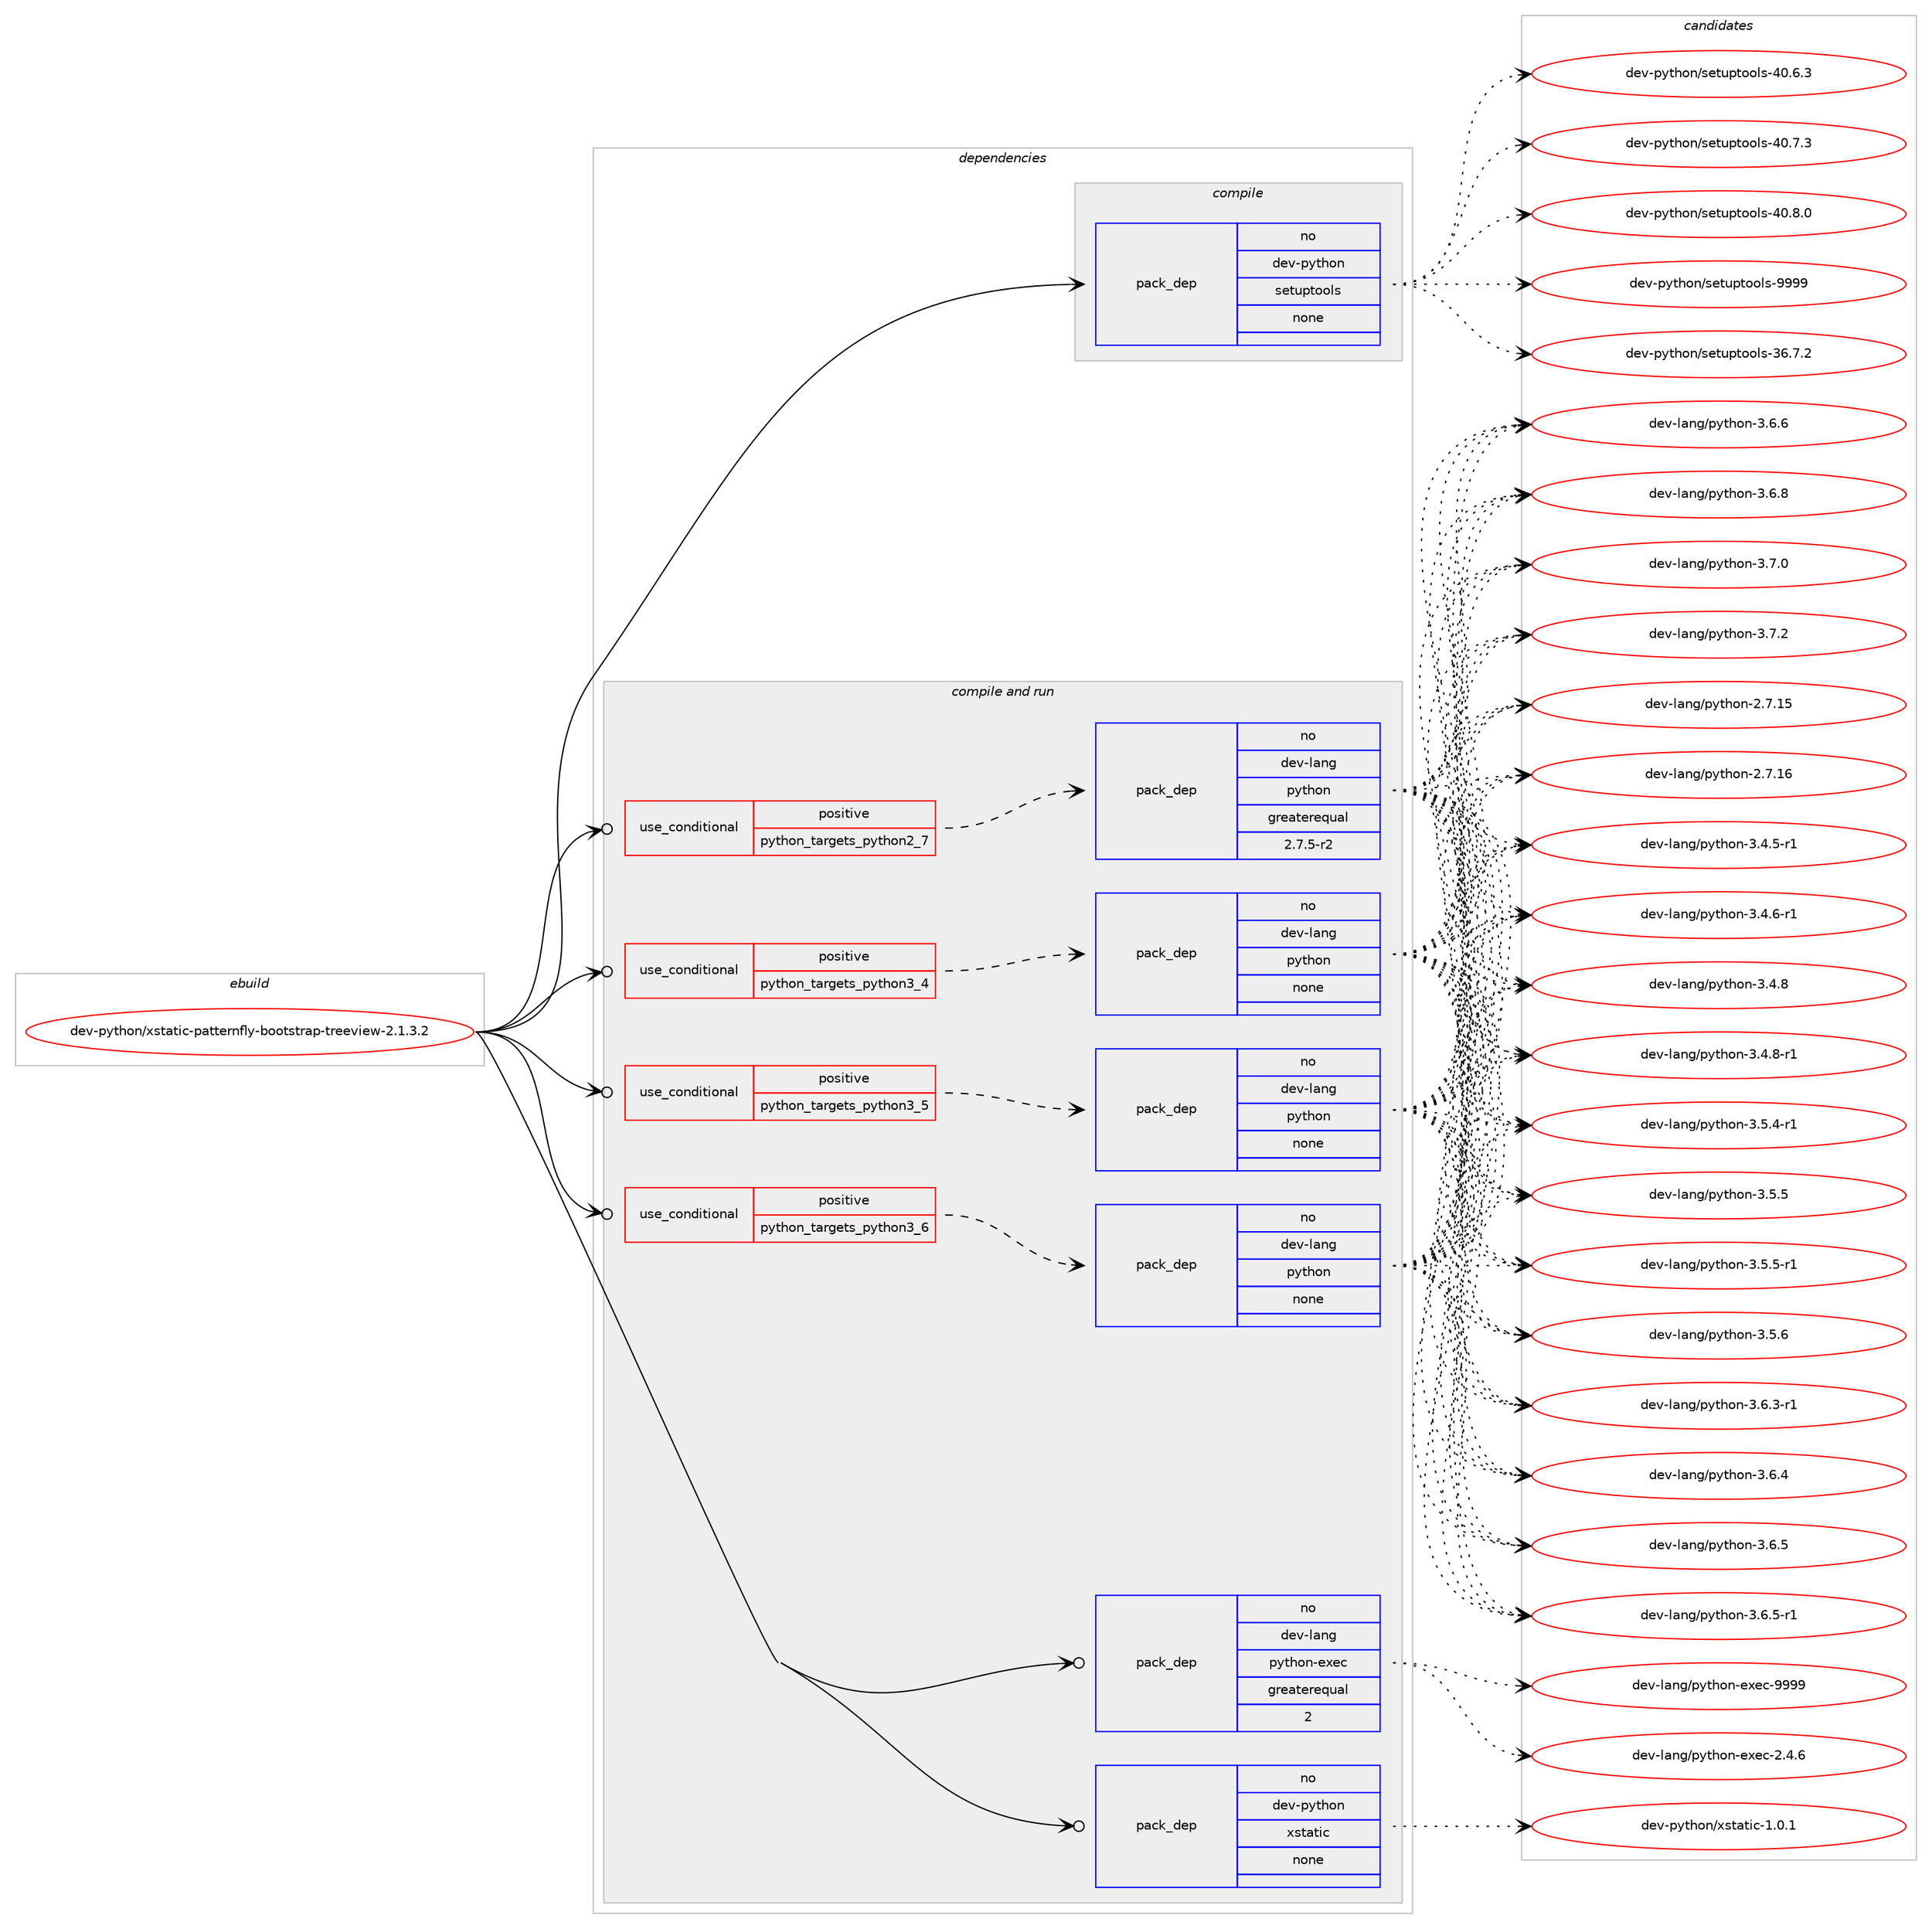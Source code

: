 digraph prolog {

# *************
# Graph options
# *************

newrank=true;
concentrate=true;
compound=true;
graph [rankdir=LR,fontname=Helvetica,fontsize=10,ranksep=1.5];#, ranksep=2.5, nodesep=0.2];
edge  [arrowhead=vee];
node  [fontname=Helvetica,fontsize=10];

# **********
# The ebuild
# **********

subgraph cluster_leftcol {
color=gray;
rank=same;
label=<<i>ebuild</i>>;
id [label="dev-python/xstatic-patternfly-bootstrap-treeview-2.1.3.2", color=red, width=4, href="../dev-python/xstatic-patternfly-bootstrap-treeview-2.1.3.2.svg"];
}

# ****************
# The dependencies
# ****************

subgraph cluster_midcol {
color=gray;
label=<<i>dependencies</i>>;
subgraph cluster_compile {
fillcolor="#eeeeee";
style=filled;
label=<<i>compile</i>>;
subgraph pack1038341 {
dependency1448853 [label=<<TABLE BORDER="0" CELLBORDER="1" CELLSPACING="0" CELLPADDING="4" WIDTH="220"><TR><TD ROWSPAN="6" CELLPADDING="30">pack_dep</TD></TR><TR><TD WIDTH="110">no</TD></TR><TR><TD>dev-python</TD></TR><TR><TD>setuptools</TD></TR><TR><TD>none</TD></TR><TR><TD></TD></TR></TABLE>>, shape=none, color=blue];
}
id:e -> dependency1448853:w [weight=20,style="solid",arrowhead="vee"];
}
subgraph cluster_compileandrun {
fillcolor="#eeeeee";
style=filled;
label=<<i>compile and run</i>>;
subgraph cond387141 {
dependency1448854 [label=<<TABLE BORDER="0" CELLBORDER="1" CELLSPACING="0" CELLPADDING="4"><TR><TD ROWSPAN="3" CELLPADDING="10">use_conditional</TD></TR><TR><TD>positive</TD></TR><TR><TD>python_targets_python2_7</TD></TR></TABLE>>, shape=none, color=red];
subgraph pack1038342 {
dependency1448855 [label=<<TABLE BORDER="0" CELLBORDER="1" CELLSPACING="0" CELLPADDING="4" WIDTH="220"><TR><TD ROWSPAN="6" CELLPADDING="30">pack_dep</TD></TR><TR><TD WIDTH="110">no</TD></TR><TR><TD>dev-lang</TD></TR><TR><TD>python</TD></TR><TR><TD>greaterequal</TD></TR><TR><TD>2.7.5-r2</TD></TR></TABLE>>, shape=none, color=blue];
}
dependency1448854:e -> dependency1448855:w [weight=20,style="dashed",arrowhead="vee"];
}
id:e -> dependency1448854:w [weight=20,style="solid",arrowhead="odotvee"];
subgraph cond387142 {
dependency1448856 [label=<<TABLE BORDER="0" CELLBORDER="1" CELLSPACING="0" CELLPADDING="4"><TR><TD ROWSPAN="3" CELLPADDING="10">use_conditional</TD></TR><TR><TD>positive</TD></TR><TR><TD>python_targets_python3_4</TD></TR></TABLE>>, shape=none, color=red];
subgraph pack1038343 {
dependency1448857 [label=<<TABLE BORDER="0" CELLBORDER="1" CELLSPACING="0" CELLPADDING="4" WIDTH="220"><TR><TD ROWSPAN="6" CELLPADDING="30">pack_dep</TD></TR><TR><TD WIDTH="110">no</TD></TR><TR><TD>dev-lang</TD></TR><TR><TD>python</TD></TR><TR><TD>none</TD></TR><TR><TD></TD></TR></TABLE>>, shape=none, color=blue];
}
dependency1448856:e -> dependency1448857:w [weight=20,style="dashed",arrowhead="vee"];
}
id:e -> dependency1448856:w [weight=20,style="solid",arrowhead="odotvee"];
subgraph cond387143 {
dependency1448858 [label=<<TABLE BORDER="0" CELLBORDER="1" CELLSPACING="0" CELLPADDING="4"><TR><TD ROWSPAN="3" CELLPADDING="10">use_conditional</TD></TR><TR><TD>positive</TD></TR><TR><TD>python_targets_python3_5</TD></TR></TABLE>>, shape=none, color=red];
subgraph pack1038344 {
dependency1448859 [label=<<TABLE BORDER="0" CELLBORDER="1" CELLSPACING="0" CELLPADDING="4" WIDTH="220"><TR><TD ROWSPAN="6" CELLPADDING="30">pack_dep</TD></TR><TR><TD WIDTH="110">no</TD></TR><TR><TD>dev-lang</TD></TR><TR><TD>python</TD></TR><TR><TD>none</TD></TR><TR><TD></TD></TR></TABLE>>, shape=none, color=blue];
}
dependency1448858:e -> dependency1448859:w [weight=20,style="dashed",arrowhead="vee"];
}
id:e -> dependency1448858:w [weight=20,style="solid",arrowhead="odotvee"];
subgraph cond387144 {
dependency1448860 [label=<<TABLE BORDER="0" CELLBORDER="1" CELLSPACING="0" CELLPADDING="4"><TR><TD ROWSPAN="3" CELLPADDING="10">use_conditional</TD></TR><TR><TD>positive</TD></TR><TR><TD>python_targets_python3_6</TD></TR></TABLE>>, shape=none, color=red];
subgraph pack1038345 {
dependency1448861 [label=<<TABLE BORDER="0" CELLBORDER="1" CELLSPACING="0" CELLPADDING="4" WIDTH="220"><TR><TD ROWSPAN="6" CELLPADDING="30">pack_dep</TD></TR><TR><TD WIDTH="110">no</TD></TR><TR><TD>dev-lang</TD></TR><TR><TD>python</TD></TR><TR><TD>none</TD></TR><TR><TD></TD></TR></TABLE>>, shape=none, color=blue];
}
dependency1448860:e -> dependency1448861:w [weight=20,style="dashed",arrowhead="vee"];
}
id:e -> dependency1448860:w [weight=20,style="solid",arrowhead="odotvee"];
subgraph pack1038346 {
dependency1448862 [label=<<TABLE BORDER="0" CELLBORDER="1" CELLSPACING="0" CELLPADDING="4" WIDTH="220"><TR><TD ROWSPAN="6" CELLPADDING="30">pack_dep</TD></TR><TR><TD WIDTH="110">no</TD></TR><TR><TD>dev-lang</TD></TR><TR><TD>python-exec</TD></TR><TR><TD>greaterequal</TD></TR><TR><TD>2</TD></TR></TABLE>>, shape=none, color=blue];
}
id:e -> dependency1448862:w [weight=20,style="solid",arrowhead="odotvee"];
subgraph pack1038347 {
dependency1448863 [label=<<TABLE BORDER="0" CELLBORDER="1" CELLSPACING="0" CELLPADDING="4" WIDTH="220"><TR><TD ROWSPAN="6" CELLPADDING="30">pack_dep</TD></TR><TR><TD WIDTH="110">no</TD></TR><TR><TD>dev-python</TD></TR><TR><TD>xstatic</TD></TR><TR><TD>none</TD></TR><TR><TD></TD></TR></TABLE>>, shape=none, color=blue];
}
id:e -> dependency1448863:w [weight=20,style="solid",arrowhead="odotvee"];
}
subgraph cluster_run {
fillcolor="#eeeeee";
style=filled;
label=<<i>run</i>>;
}
}

# **************
# The candidates
# **************

subgraph cluster_choices {
rank=same;
color=gray;
label=<<i>candidates</i>>;

subgraph choice1038341 {
color=black;
nodesep=1;
choice100101118451121211161041111104711510111611711211611111110811545515446554650 [label="dev-python/setuptools-36.7.2", color=red, width=4,href="../dev-python/setuptools-36.7.2.svg"];
choice100101118451121211161041111104711510111611711211611111110811545524846544651 [label="dev-python/setuptools-40.6.3", color=red, width=4,href="../dev-python/setuptools-40.6.3.svg"];
choice100101118451121211161041111104711510111611711211611111110811545524846554651 [label="dev-python/setuptools-40.7.3", color=red, width=4,href="../dev-python/setuptools-40.7.3.svg"];
choice100101118451121211161041111104711510111611711211611111110811545524846564648 [label="dev-python/setuptools-40.8.0", color=red, width=4,href="../dev-python/setuptools-40.8.0.svg"];
choice10010111845112121116104111110471151011161171121161111111081154557575757 [label="dev-python/setuptools-9999", color=red, width=4,href="../dev-python/setuptools-9999.svg"];
dependency1448853:e -> choice100101118451121211161041111104711510111611711211611111110811545515446554650:w [style=dotted,weight="100"];
dependency1448853:e -> choice100101118451121211161041111104711510111611711211611111110811545524846544651:w [style=dotted,weight="100"];
dependency1448853:e -> choice100101118451121211161041111104711510111611711211611111110811545524846554651:w [style=dotted,weight="100"];
dependency1448853:e -> choice100101118451121211161041111104711510111611711211611111110811545524846564648:w [style=dotted,weight="100"];
dependency1448853:e -> choice10010111845112121116104111110471151011161171121161111111081154557575757:w [style=dotted,weight="100"];
}
subgraph choice1038342 {
color=black;
nodesep=1;
choice10010111845108971101034711212111610411111045504655464953 [label="dev-lang/python-2.7.15", color=red, width=4,href="../dev-lang/python-2.7.15.svg"];
choice10010111845108971101034711212111610411111045504655464954 [label="dev-lang/python-2.7.16", color=red, width=4,href="../dev-lang/python-2.7.16.svg"];
choice1001011184510897110103471121211161041111104551465246534511449 [label="dev-lang/python-3.4.5-r1", color=red, width=4,href="../dev-lang/python-3.4.5-r1.svg"];
choice1001011184510897110103471121211161041111104551465246544511449 [label="dev-lang/python-3.4.6-r1", color=red, width=4,href="../dev-lang/python-3.4.6-r1.svg"];
choice100101118451089711010347112121116104111110455146524656 [label="dev-lang/python-3.4.8", color=red, width=4,href="../dev-lang/python-3.4.8.svg"];
choice1001011184510897110103471121211161041111104551465246564511449 [label="dev-lang/python-3.4.8-r1", color=red, width=4,href="../dev-lang/python-3.4.8-r1.svg"];
choice1001011184510897110103471121211161041111104551465346524511449 [label="dev-lang/python-3.5.4-r1", color=red, width=4,href="../dev-lang/python-3.5.4-r1.svg"];
choice100101118451089711010347112121116104111110455146534653 [label="dev-lang/python-3.5.5", color=red, width=4,href="../dev-lang/python-3.5.5.svg"];
choice1001011184510897110103471121211161041111104551465346534511449 [label="dev-lang/python-3.5.5-r1", color=red, width=4,href="../dev-lang/python-3.5.5-r1.svg"];
choice100101118451089711010347112121116104111110455146534654 [label="dev-lang/python-3.5.6", color=red, width=4,href="../dev-lang/python-3.5.6.svg"];
choice1001011184510897110103471121211161041111104551465446514511449 [label="dev-lang/python-3.6.3-r1", color=red, width=4,href="../dev-lang/python-3.6.3-r1.svg"];
choice100101118451089711010347112121116104111110455146544652 [label="dev-lang/python-3.6.4", color=red, width=4,href="../dev-lang/python-3.6.4.svg"];
choice100101118451089711010347112121116104111110455146544653 [label="dev-lang/python-3.6.5", color=red, width=4,href="../dev-lang/python-3.6.5.svg"];
choice1001011184510897110103471121211161041111104551465446534511449 [label="dev-lang/python-3.6.5-r1", color=red, width=4,href="../dev-lang/python-3.6.5-r1.svg"];
choice100101118451089711010347112121116104111110455146544654 [label="dev-lang/python-3.6.6", color=red, width=4,href="../dev-lang/python-3.6.6.svg"];
choice100101118451089711010347112121116104111110455146544656 [label="dev-lang/python-3.6.8", color=red, width=4,href="../dev-lang/python-3.6.8.svg"];
choice100101118451089711010347112121116104111110455146554648 [label="dev-lang/python-3.7.0", color=red, width=4,href="../dev-lang/python-3.7.0.svg"];
choice100101118451089711010347112121116104111110455146554650 [label="dev-lang/python-3.7.2", color=red, width=4,href="../dev-lang/python-3.7.2.svg"];
dependency1448855:e -> choice10010111845108971101034711212111610411111045504655464953:w [style=dotted,weight="100"];
dependency1448855:e -> choice10010111845108971101034711212111610411111045504655464954:w [style=dotted,weight="100"];
dependency1448855:e -> choice1001011184510897110103471121211161041111104551465246534511449:w [style=dotted,weight="100"];
dependency1448855:e -> choice1001011184510897110103471121211161041111104551465246544511449:w [style=dotted,weight="100"];
dependency1448855:e -> choice100101118451089711010347112121116104111110455146524656:w [style=dotted,weight="100"];
dependency1448855:e -> choice1001011184510897110103471121211161041111104551465246564511449:w [style=dotted,weight="100"];
dependency1448855:e -> choice1001011184510897110103471121211161041111104551465346524511449:w [style=dotted,weight="100"];
dependency1448855:e -> choice100101118451089711010347112121116104111110455146534653:w [style=dotted,weight="100"];
dependency1448855:e -> choice1001011184510897110103471121211161041111104551465346534511449:w [style=dotted,weight="100"];
dependency1448855:e -> choice100101118451089711010347112121116104111110455146534654:w [style=dotted,weight="100"];
dependency1448855:e -> choice1001011184510897110103471121211161041111104551465446514511449:w [style=dotted,weight="100"];
dependency1448855:e -> choice100101118451089711010347112121116104111110455146544652:w [style=dotted,weight="100"];
dependency1448855:e -> choice100101118451089711010347112121116104111110455146544653:w [style=dotted,weight="100"];
dependency1448855:e -> choice1001011184510897110103471121211161041111104551465446534511449:w [style=dotted,weight="100"];
dependency1448855:e -> choice100101118451089711010347112121116104111110455146544654:w [style=dotted,weight="100"];
dependency1448855:e -> choice100101118451089711010347112121116104111110455146544656:w [style=dotted,weight="100"];
dependency1448855:e -> choice100101118451089711010347112121116104111110455146554648:w [style=dotted,weight="100"];
dependency1448855:e -> choice100101118451089711010347112121116104111110455146554650:w [style=dotted,weight="100"];
}
subgraph choice1038343 {
color=black;
nodesep=1;
choice10010111845108971101034711212111610411111045504655464953 [label="dev-lang/python-2.7.15", color=red, width=4,href="../dev-lang/python-2.7.15.svg"];
choice10010111845108971101034711212111610411111045504655464954 [label="dev-lang/python-2.7.16", color=red, width=4,href="../dev-lang/python-2.7.16.svg"];
choice1001011184510897110103471121211161041111104551465246534511449 [label="dev-lang/python-3.4.5-r1", color=red, width=4,href="../dev-lang/python-3.4.5-r1.svg"];
choice1001011184510897110103471121211161041111104551465246544511449 [label="dev-lang/python-3.4.6-r1", color=red, width=4,href="../dev-lang/python-3.4.6-r1.svg"];
choice100101118451089711010347112121116104111110455146524656 [label="dev-lang/python-3.4.8", color=red, width=4,href="../dev-lang/python-3.4.8.svg"];
choice1001011184510897110103471121211161041111104551465246564511449 [label="dev-lang/python-3.4.8-r1", color=red, width=4,href="../dev-lang/python-3.4.8-r1.svg"];
choice1001011184510897110103471121211161041111104551465346524511449 [label="dev-lang/python-3.5.4-r1", color=red, width=4,href="../dev-lang/python-3.5.4-r1.svg"];
choice100101118451089711010347112121116104111110455146534653 [label="dev-lang/python-3.5.5", color=red, width=4,href="../dev-lang/python-3.5.5.svg"];
choice1001011184510897110103471121211161041111104551465346534511449 [label="dev-lang/python-3.5.5-r1", color=red, width=4,href="../dev-lang/python-3.5.5-r1.svg"];
choice100101118451089711010347112121116104111110455146534654 [label="dev-lang/python-3.5.6", color=red, width=4,href="../dev-lang/python-3.5.6.svg"];
choice1001011184510897110103471121211161041111104551465446514511449 [label="dev-lang/python-3.6.3-r1", color=red, width=4,href="../dev-lang/python-3.6.3-r1.svg"];
choice100101118451089711010347112121116104111110455146544652 [label="dev-lang/python-3.6.4", color=red, width=4,href="../dev-lang/python-3.6.4.svg"];
choice100101118451089711010347112121116104111110455146544653 [label="dev-lang/python-3.6.5", color=red, width=4,href="../dev-lang/python-3.6.5.svg"];
choice1001011184510897110103471121211161041111104551465446534511449 [label="dev-lang/python-3.6.5-r1", color=red, width=4,href="../dev-lang/python-3.6.5-r1.svg"];
choice100101118451089711010347112121116104111110455146544654 [label="dev-lang/python-3.6.6", color=red, width=4,href="../dev-lang/python-3.6.6.svg"];
choice100101118451089711010347112121116104111110455146544656 [label="dev-lang/python-3.6.8", color=red, width=4,href="../dev-lang/python-3.6.8.svg"];
choice100101118451089711010347112121116104111110455146554648 [label="dev-lang/python-3.7.0", color=red, width=4,href="../dev-lang/python-3.7.0.svg"];
choice100101118451089711010347112121116104111110455146554650 [label="dev-lang/python-3.7.2", color=red, width=4,href="../dev-lang/python-3.7.2.svg"];
dependency1448857:e -> choice10010111845108971101034711212111610411111045504655464953:w [style=dotted,weight="100"];
dependency1448857:e -> choice10010111845108971101034711212111610411111045504655464954:w [style=dotted,weight="100"];
dependency1448857:e -> choice1001011184510897110103471121211161041111104551465246534511449:w [style=dotted,weight="100"];
dependency1448857:e -> choice1001011184510897110103471121211161041111104551465246544511449:w [style=dotted,weight="100"];
dependency1448857:e -> choice100101118451089711010347112121116104111110455146524656:w [style=dotted,weight="100"];
dependency1448857:e -> choice1001011184510897110103471121211161041111104551465246564511449:w [style=dotted,weight="100"];
dependency1448857:e -> choice1001011184510897110103471121211161041111104551465346524511449:w [style=dotted,weight="100"];
dependency1448857:e -> choice100101118451089711010347112121116104111110455146534653:w [style=dotted,weight="100"];
dependency1448857:e -> choice1001011184510897110103471121211161041111104551465346534511449:w [style=dotted,weight="100"];
dependency1448857:e -> choice100101118451089711010347112121116104111110455146534654:w [style=dotted,weight="100"];
dependency1448857:e -> choice1001011184510897110103471121211161041111104551465446514511449:w [style=dotted,weight="100"];
dependency1448857:e -> choice100101118451089711010347112121116104111110455146544652:w [style=dotted,weight="100"];
dependency1448857:e -> choice100101118451089711010347112121116104111110455146544653:w [style=dotted,weight="100"];
dependency1448857:e -> choice1001011184510897110103471121211161041111104551465446534511449:w [style=dotted,weight="100"];
dependency1448857:e -> choice100101118451089711010347112121116104111110455146544654:w [style=dotted,weight="100"];
dependency1448857:e -> choice100101118451089711010347112121116104111110455146544656:w [style=dotted,weight="100"];
dependency1448857:e -> choice100101118451089711010347112121116104111110455146554648:w [style=dotted,weight="100"];
dependency1448857:e -> choice100101118451089711010347112121116104111110455146554650:w [style=dotted,weight="100"];
}
subgraph choice1038344 {
color=black;
nodesep=1;
choice10010111845108971101034711212111610411111045504655464953 [label="dev-lang/python-2.7.15", color=red, width=4,href="../dev-lang/python-2.7.15.svg"];
choice10010111845108971101034711212111610411111045504655464954 [label="dev-lang/python-2.7.16", color=red, width=4,href="../dev-lang/python-2.7.16.svg"];
choice1001011184510897110103471121211161041111104551465246534511449 [label="dev-lang/python-3.4.5-r1", color=red, width=4,href="../dev-lang/python-3.4.5-r1.svg"];
choice1001011184510897110103471121211161041111104551465246544511449 [label="dev-lang/python-3.4.6-r1", color=red, width=4,href="../dev-lang/python-3.4.6-r1.svg"];
choice100101118451089711010347112121116104111110455146524656 [label="dev-lang/python-3.4.8", color=red, width=4,href="../dev-lang/python-3.4.8.svg"];
choice1001011184510897110103471121211161041111104551465246564511449 [label="dev-lang/python-3.4.8-r1", color=red, width=4,href="../dev-lang/python-3.4.8-r1.svg"];
choice1001011184510897110103471121211161041111104551465346524511449 [label="dev-lang/python-3.5.4-r1", color=red, width=4,href="../dev-lang/python-3.5.4-r1.svg"];
choice100101118451089711010347112121116104111110455146534653 [label="dev-lang/python-3.5.5", color=red, width=4,href="../dev-lang/python-3.5.5.svg"];
choice1001011184510897110103471121211161041111104551465346534511449 [label="dev-lang/python-3.5.5-r1", color=red, width=4,href="../dev-lang/python-3.5.5-r1.svg"];
choice100101118451089711010347112121116104111110455146534654 [label="dev-lang/python-3.5.6", color=red, width=4,href="../dev-lang/python-3.5.6.svg"];
choice1001011184510897110103471121211161041111104551465446514511449 [label="dev-lang/python-3.6.3-r1", color=red, width=4,href="../dev-lang/python-3.6.3-r1.svg"];
choice100101118451089711010347112121116104111110455146544652 [label="dev-lang/python-3.6.4", color=red, width=4,href="../dev-lang/python-3.6.4.svg"];
choice100101118451089711010347112121116104111110455146544653 [label="dev-lang/python-3.6.5", color=red, width=4,href="../dev-lang/python-3.6.5.svg"];
choice1001011184510897110103471121211161041111104551465446534511449 [label="dev-lang/python-3.6.5-r1", color=red, width=4,href="../dev-lang/python-3.6.5-r1.svg"];
choice100101118451089711010347112121116104111110455146544654 [label="dev-lang/python-3.6.6", color=red, width=4,href="../dev-lang/python-3.6.6.svg"];
choice100101118451089711010347112121116104111110455146544656 [label="dev-lang/python-3.6.8", color=red, width=4,href="../dev-lang/python-3.6.8.svg"];
choice100101118451089711010347112121116104111110455146554648 [label="dev-lang/python-3.7.0", color=red, width=4,href="../dev-lang/python-3.7.0.svg"];
choice100101118451089711010347112121116104111110455146554650 [label="dev-lang/python-3.7.2", color=red, width=4,href="../dev-lang/python-3.7.2.svg"];
dependency1448859:e -> choice10010111845108971101034711212111610411111045504655464953:w [style=dotted,weight="100"];
dependency1448859:e -> choice10010111845108971101034711212111610411111045504655464954:w [style=dotted,weight="100"];
dependency1448859:e -> choice1001011184510897110103471121211161041111104551465246534511449:w [style=dotted,weight="100"];
dependency1448859:e -> choice1001011184510897110103471121211161041111104551465246544511449:w [style=dotted,weight="100"];
dependency1448859:e -> choice100101118451089711010347112121116104111110455146524656:w [style=dotted,weight="100"];
dependency1448859:e -> choice1001011184510897110103471121211161041111104551465246564511449:w [style=dotted,weight="100"];
dependency1448859:e -> choice1001011184510897110103471121211161041111104551465346524511449:w [style=dotted,weight="100"];
dependency1448859:e -> choice100101118451089711010347112121116104111110455146534653:w [style=dotted,weight="100"];
dependency1448859:e -> choice1001011184510897110103471121211161041111104551465346534511449:w [style=dotted,weight="100"];
dependency1448859:e -> choice100101118451089711010347112121116104111110455146534654:w [style=dotted,weight="100"];
dependency1448859:e -> choice1001011184510897110103471121211161041111104551465446514511449:w [style=dotted,weight="100"];
dependency1448859:e -> choice100101118451089711010347112121116104111110455146544652:w [style=dotted,weight="100"];
dependency1448859:e -> choice100101118451089711010347112121116104111110455146544653:w [style=dotted,weight="100"];
dependency1448859:e -> choice1001011184510897110103471121211161041111104551465446534511449:w [style=dotted,weight="100"];
dependency1448859:e -> choice100101118451089711010347112121116104111110455146544654:w [style=dotted,weight="100"];
dependency1448859:e -> choice100101118451089711010347112121116104111110455146544656:w [style=dotted,weight="100"];
dependency1448859:e -> choice100101118451089711010347112121116104111110455146554648:w [style=dotted,weight="100"];
dependency1448859:e -> choice100101118451089711010347112121116104111110455146554650:w [style=dotted,weight="100"];
}
subgraph choice1038345 {
color=black;
nodesep=1;
choice10010111845108971101034711212111610411111045504655464953 [label="dev-lang/python-2.7.15", color=red, width=4,href="../dev-lang/python-2.7.15.svg"];
choice10010111845108971101034711212111610411111045504655464954 [label="dev-lang/python-2.7.16", color=red, width=4,href="../dev-lang/python-2.7.16.svg"];
choice1001011184510897110103471121211161041111104551465246534511449 [label="dev-lang/python-3.4.5-r1", color=red, width=4,href="../dev-lang/python-3.4.5-r1.svg"];
choice1001011184510897110103471121211161041111104551465246544511449 [label="dev-lang/python-3.4.6-r1", color=red, width=4,href="../dev-lang/python-3.4.6-r1.svg"];
choice100101118451089711010347112121116104111110455146524656 [label="dev-lang/python-3.4.8", color=red, width=4,href="../dev-lang/python-3.4.8.svg"];
choice1001011184510897110103471121211161041111104551465246564511449 [label="dev-lang/python-3.4.8-r1", color=red, width=4,href="../dev-lang/python-3.4.8-r1.svg"];
choice1001011184510897110103471121211161041111104551465346524511449 [label="dev-lang/python-3.5.4-r1", color=red, width=4,href="../dev-lang/python-3.5.4-r1.svg"];
choice100101118451089711010347112121116104111110455146534653 [label="dev-lang/python-3.5.5", color=red, width=4,href="../dev-lang/python-3.5.5.svg"];
choice1001011184510897110103471121211161041111104551465346534511449 [label="dev-lang/python-3.5.5-r1", color=red, width=4,href="../dev-lang/python-3.5.5-r1.svg"];
choice100101118451089711010347112121116104111110455146534654 [label="dev-lang/python-3.5.6", color=red, width=4,href="../dev-lang/python-3.5.6.svg"];
choice1001011184510897110103471121211161041111104551465446514511449 [label="dev-lang/python-3.6.3-r1", color=red, width=4,href="../dev-lang/python-3.6.3-r1.svg"];
choice100101118451089711010347112121116104111110455146544652 [label="dev-lang/python-3.6.4", color=red, width=4,href="../dev-lang/python-3.6.4.svg"];
choice100101118451089711010347112121116104111110455146544653 [label="dev-lang/python-3.6.5", color=red, width=4,href="../dev-lang/python-3.6.5.svg"];
choice1001011184510897110103471121211161041111104551465446534511449 [label="dev-lang/python-3.6.5-r1", color=red, width=4,href="../dev-lang/python-3.6.5-r1.svg"];
choice100101118451089711010347112121116104111110455146544654 [label="dev-lang/python-3.6.6", color=red, width=4,href="../dev-lang/python-3.6.6.svg"];
choice100101118451089711010347112121116104111110455146544656 [label="dev-lang/python-3.6.8", color=red, width=4,href="../dev-lang/python-3.6.8.svg"];
choice100101118451089711010347112121116104111110455146554648 [label="dev-lang/python-3.7.0", color=red, width=4,href="../dev-lang/python-3.7.0.svg"];
choice100101118451089711010347112121116104111110455146554650 [label="dev-lang/python-3.7.2", color=red, width=4,href="../dev-lang/python-3.7.2.svg"];
dependency1448861:e -> choice10010111845108971101034711212111610411111045504655464953:w [style=dotted,weight="100"];
dependency1448861:e -> choice10010111845108971101034711212111610411111045504655464954:w [style=dotted,weight="100"];
dependency1448861:e -> choice1001011184510897110103471121211161041111104551465246534511449:w [style=dotted,weight="100"];
dependency1448861:e -> choice1001011184510897110103471121211161041111104551465246544511449:w [style=dotted,weight="100"];
dependency1448861:e -> choice100101118451089711010347112121116104111110455146524656:w [style=dotted,weight="100"];
dependency1448861:e -> choice1001011184510897110103471121211161041111104551465246564511449:w [style=dotted,weight="100"];
dependency1448861:e -> choice1001011184510897110103471121211161041111104551465346524511449:w [style=dotted,weight="100"];
dependency1448861:e -> choice100101118451089711010347112121116104111110455146534653:w [style=dotted,weight="100"];
dependency1448861:e -> choice1001011184510897110103471121211161041111104551465346534511449:w [style=dotted,weight="100"];
dependency1448861:e -> choice100101118451089711010347112121116104111110455146534654:w [style=dotted,weight="100"];
dependency1448861:e -> choice1001011184510897110103471121211161041111104551465446514511449:w [style=dotted,weight="100"];
dependency1448861:e -> choice100101118451089711010347112121116104111110455146544652:w [style=dotted,weight="100"];
dependency1448861:e -> choice100101118451089711010347112121116104111110455146544653:w [style=dotted,weight="100"];
dependency1448861:e -> choice1001011184510897110103471121211161041111104551465446534511449:w [style=dotted,weight="100"];
dependency1448861:e -> choice100101118451089711010347112121116104111110455146544654:w [style=dotted,weight="100"];
dependency1448861:e -> choice100101118451089711010347112121116104111110455146544656:w [style=dotted,weight="100"];
dependency1448861:e -> choice100101118451089711010347112121116104111110455146554648:w [style=dotted,weight="100"];
dependency1448861:e -> choice100101118451089711010347112121116104111110455146554650:w [style=dotted,weight="100"];
}
subgraph choice1038346 {
color=black;
nodesep=1;
choice1001011184510897110103471121211161041111104510112010199455046524654 [label="dev-lang/python-exec-2.4.6", color=red, width=4,href="../dev-lang/python-exec-2.4.6.svg"];
choice10010111845108971101034711212111610411111045101120101994557575757 [label="dev-lang/python-exec-9999", color=red, width=4,href="../dev-lang/python-exec-9999.svg"];
dependency1448862:e -> choice1001011184510897110103471121211161041111104510112010199455046524654:w [style=dotted,weight="100"];
dependency1448862:e -> choice10010111845108971101034711212111610411111045101120101994557575757:w [style=dotted,weight="100"];
}
subgraph choice1038347 {
color=black;
nodesep=1;
choice10010111845112121116104111110471201151169711610599454946484649 [label="dev-python/xstatic-1.0.1", color=red, width=4,href="../dev-python/xstatic-1.0.1.svg"];
dependency1448863:e -> choice10010111845112121116104111110471201151169711610599454946484649:w [style=dotted,weight="100"];
}
}

}
